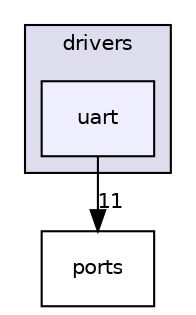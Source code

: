 digraph "uart" {
  compound=true
  node [ fontsize="10", fontname="Helvetica"];
  edge [ labelfontsize="10", labelfontname="Helvetica"];
  subgraph clusterdir_91d6028ef0aa1035242bfefa07cd806e {
    graph [ bgcolor="#ddddee", pencolor="black", label="drivers" fontname="Helvetica", fontsize="10", URL="dir_91d6028ef0aa1035242bfefa07cd806e.html"]
  dir_58d9b6b9b6c44ee981befb907bf69e99 [shape=box, label="uart", style="filled", fillcolor="#eeeeff", pencolor="black", URL="dir_58d9b6b9b6c44ee981befb907bf69e99.html"];
  }
  dir_48feca565b02475938ec5531d6e9635b [shape=box label="ports" URL="dir_48feca565b02475938ec5531d6e9635b.html"];
  dir_58d9b6b9b6c44ee981befb907bf69e99->dir_48feca565b02475938ec5531d6e9635b [headlabel="11", labeldistance=1.5 headhref="dir_000016_000005.html"];
}
